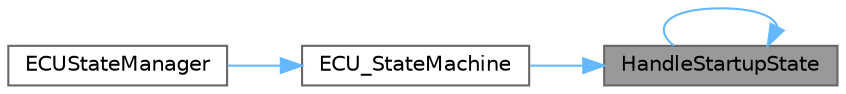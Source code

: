 digraph "HandleStartupState"
{
 // LATEX_PDF_SIZE
  bgcolor="transparent";
  edge [fontname=Helvetica,fontsize=10,labelfontname=Helvetica,labelfontsize=10];
  node [fontname=Helvetica,fontsize=10,shape=box,height=0.2,width=0.4];
  rankdir="RL";
  Node1 [id="Node000001",label="HandleStartupState",height=0.2,width=0.4,color="gray40", fillcolor="grey60", style="filled", fontcolor="black",tooltip="Handles the startup state."];
  Node1 -> Node2 [id="edge1_Node000001_Node000002",dir="back",color="steelblue1",style="solid",tooltip=" "];
  Node2 [id="Node000002",label="ECU_StateMachine",height=0.2,width=0.4,color="grey40", fillcolor="white", style="filled",URL="$_e_c_u_state_manager_8c.html#a3fd37a51fc1061a5b3543b99874728d3",tooltip="Executes the ECU state machine."];
  Node2 -> Node3 [id="edge2_Node000002_Node000003",dir="back",color="steelblue1",style="solid",tooltip=" "];
  Node3 [id="Node000003",label="ECUStateManager",height=0.2,width=0.4,color="grey40", fillcolor="white", style="filled",URL="$_e_c_u_state_manager_8c.html#a7764171fe81dec190c6942811cf616f6",tooltip="Main function to manage ECU states."];
  Node1 -> Node1 [id="edge3_Node000001_Node000001",dir="back",color="steelblue1",style="solid",tooltip=" "];
}
